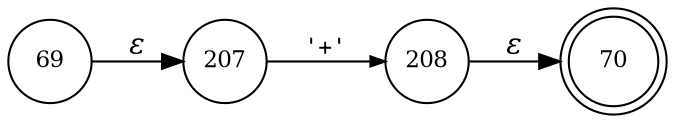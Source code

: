 digraph ATN {
rankdir=LR;
s70[fontsize=11, label="70", shape=doublecircle, fixedsize=true, width=.6];
s208[fontsize=11,label="208", shape=circle, fixedsize=true, width=.55, peripheries=1];
s69[fontsize=11,label="69", shape=circle, fixedsize=true, width=.55, peripheries=1];
s207[fontsize=11,label="207", shape=circle, fixedsize=true, width=.55, peripheries=1];
s69 -> s207 [fontname="Times-Italic", label="&epsilon;"];
s207 -> s208 [fontsize=11, fontname="Courier", arrowsize=.7, label = "'+'", arrowhead = normal];
s208 -> s70 [fontname="Times-Italic", label="&epsilon;"];
}